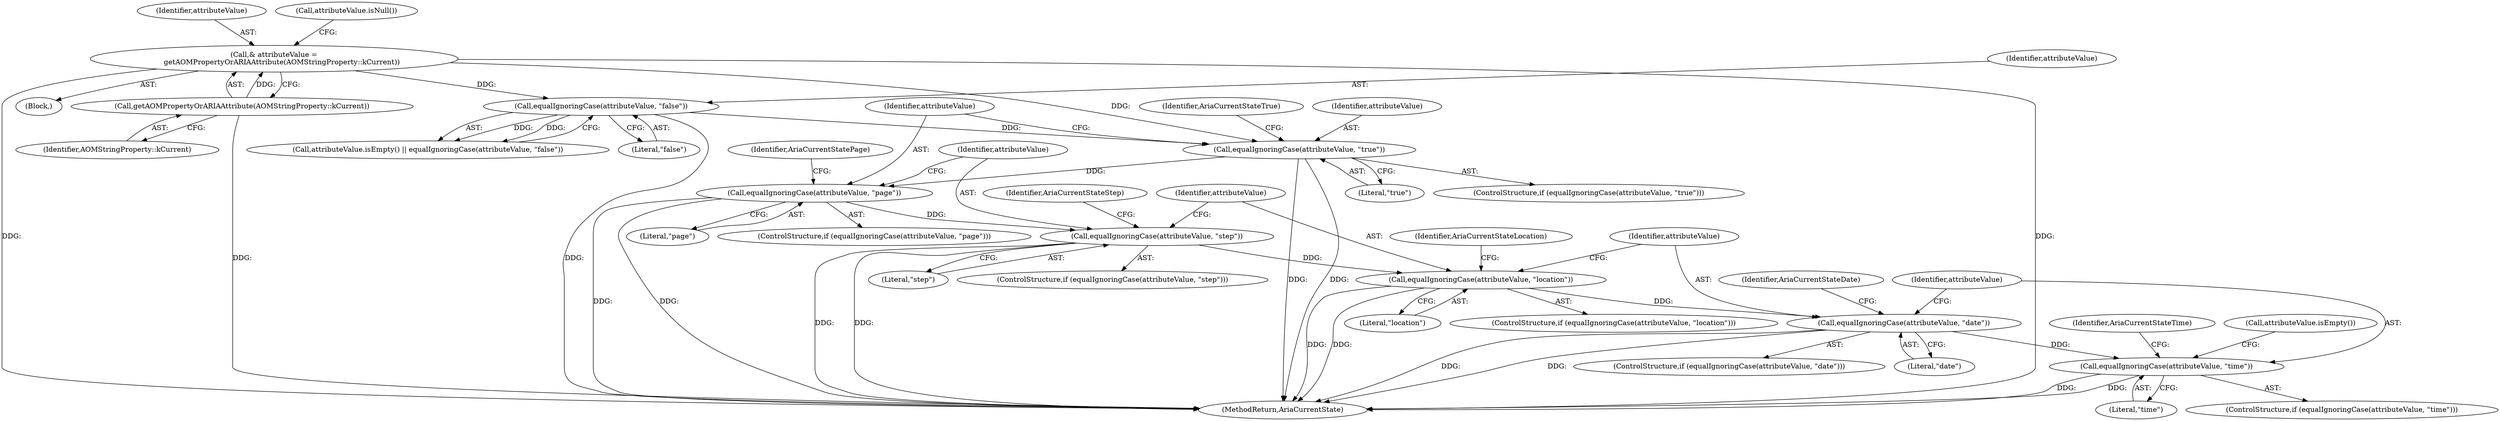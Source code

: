 digraph "1_Chrome_d27468a832d5316884bd02f459cbf493697fd7e1_6@del" {
"1000144" [label="(Call,equalIgnoringCase(attributeValue, \"date\"))"];
"1000138" [label="(Call,equalIgnoringCase(attributeValue, \"location\"))"];
"1000132" [label="(Call,equalIgnoringCase(attributeValue, \"step\"))"];
"1000126" [label="(Call,equalIgnoringCase(attributeValue, \"page\"))"];
"1000120" [label="(Call,equalIgnoringCase(attributeValue, \"true\"))"];
"1000103" [label="(Call,& attributeValue =\n       getAOMPropertyOrARIAAttribute(AOMStringProperty::kCurrent))"];
"1000105" [label="(Call,getAOMPropertyOrARIAAttribute(AOMStringProperty::kCurrent))"];
"1000114" [label="(Call,equalIgnoringCase(attributeValue, \"false\"))"];
"1000150" [label="(Call,equalIgnoringCase(attributeValue, \"time\"))"];
"1000105" [label="(Call,getAOMPropertyOrARIAAttribute(AOMStringProperty::kCurrent))"];
"1000127" [label="(Identifier,attributeValue)"];
"1000126" [label="(Call,equalIgnoringCase(attributeValue, \"page\"))"];
"1000154" [label="(Identifier,AriaCurrentStateTime)"];
"1000103" [label="(Call,& attributeValue =\n       getAOMPropertyOrARIAAttribute(AOMStringProperty::kCurrent))"];
"1000104" [label="(Identifier,attributeValue)"];
"1000145" [label="(Identifier,attributeValue)"];
"1000139" [label="(Identifier,attributeValue)"];
"1000124" [label="(Identifier,AriaCurrentStateTrue)"];
"1000143" [label="(ControlStructure,if (equalIgnoringCase(attributeValue, \"date\")))"];
"1000150" [label="(Call,equalIgnoringCase(attributeValue, \"time\"))"];
"1000136" [label="(Identifier,AriaCurrentStateStep)"];
"1000125" [label="(ControlStructure,if (equalIgnoringCase(attributeValue, \"page\")))"];
"1000157" [label="(Call,attributeValue.isEmpty())"];
"1000133" [label="(Identifier,attributeValue)"];
"1000116" [label="(Literal,\"false\")"];
"1000137" [label="(ControlStructure,if (equalIgnoringCase(attributeValue, \"location\")))"];
"1000115" [label="(Identifier,attributeValue)"];
"1000142" [label="(Identifier,AriaCurrentStateLocation)"];
"1000106" [label="(Identifier,AOMStringProperty::kCurrent)"];
"1000132" [label="(Call,equalIgnoringCase(attributeValue, \"step\"))"];
"1000140" [label="(Literal,\"location\")"];
"1000134" [label="(Literal,\"step\")"];
"1000119" [label="(ControlStructure,if (equalIgnoringCase(attributeValue, \"true\")))"];
"1000108" [label="(Call,attributeValue.isNull())"];
"1000138" [label="(Call,equalIgnoringCase(attributeValue, \"location\"))"];
"1000122" [label="(Literal,\"true\")"];
"1000121" [label="(Identifier,attributeValue)"];
"1000146" [label="(Literal,\"date\")"];
"1000101" [label="(Block,)"];
"1000131" [label="(ControlStructure,if (equalIgnoringCase(attributeValue, \"step\")))"];
"1000120" [label="(Call,equalIgnoringCase(attributeValue, \"true\"))"];
"1000162" [label="(MethodReturn,AriaCurrentState)"];
"1000114" [label="(Call,equalIgnoringCase(attributeValue, \"false\"))"];
"1000148" [label="(Identifier,AriaCurrentStateDate)"];
"1000152" [label="(Literal,\"time\")"];
"1000128" [label="(Literal,\"page\")"];
"1000112" [label="(Call,attributeValue.isEmpty() || equalIgnoringCase(attributeValue, \"false\"))"];
"1000149" [label="(ControlStructure,if (equalIgnoringCase(attributeValue, \"time\")))"];
"1000130" [label="(Identifier,AriaCurrentStatePage)"];
"1000144" [label="(Call,equalIgnoringCase(attributeValue, \"date\"))"];
"1000151" [label="(Identifier,attributeValue)"];
"1000144" -> "1000143"  [label="AST: "];
"1000144" -> "1000146"  [label="CFG: "];
"1000145" -> "1000144"  [label="AST: "];
"1000146" -> "1000144"  [label="AST: "];
"1000148" -> "1000144"  [label="CFG: "];
"1000151" -> "1000144"  [label="CFG: "];
"1000144" -> "1000162"  [label="DDG: "];
"1000144" -> "1000162"  [label="DDG: "];
"1000138" -> "1000144"  [label="DDG: "];
"1000144" -> "1000150"  [label="DDG: "];
"1000138" -> "1000137"  [label="AST: "];
"1000138" -> "1000140"  [label="CFG: "];
"1000139" -> "1000138"  [label="AST: "];
"1000140" -> "1000138"  [label="AST: "];
"1000142" -> "1000138"  [label="CFG: "];
"1000145" -> "1000138"  [label="CFG: "];
"1000138" -> "1000162"  [label="DDG: "];
"1000138" -> "1000162"  [label="DDG: "];
"1000132" -> "1000138"  [label="DDG: "];
"1000132" -> "1000131"  [label="AST: "];
"1000132" -> "1000134"  [label="CFG: "];
"1000133" -> "1000132"  [label="AST: "];
"1000134" -> "1000132"  [label="AST: "];
"1000136" -> "1000132"  [label="CFG: "];
"1000139" -> "1000132"  [label="CFG: "];
"1000132" -> "1000162"  [label="DDG: "];
"1000132" -> "1000162"  [label="DDG: "];
"1000126" -> "1000132"  [label="DDG: "];
"1000126" -> "1000125"  [label="AST: "];
"1000126" -> "1000128"  [label="CFG: "];
"1000127" -> "1000126"  [label="AST: "];
"1000128" -> "1000126"  [label="AST: "];
"1000130" -> "1000126"  [label="CFG: "];
"1000133" -> "1000126"  [label="CFG: "];
"1000126" -> "1000162"  [label="DDG: "];
"1000126" -> "1000162"  [label="DDG: "];
"1000120" -> "1000126"  [label="DDG: "];
"1000120" -> "1000119"  [label="AST: "];
"1000120" -> "1000122"  [label="CFG: "];
"1000121" -> "1000120"  [label="AST: "];
"1000122" -> "1000120"  [label="AST: "];
"1000124" -> "1000120"  [label="CFG: "];
"1000127" -> "1000120"  [label="CFG: "];
"1000120" -> "1000162"  [label="DDG: "];
"1000120" -> "1000162"  [label="DDG: "];
"1000103" -> "1000120"  [label="DDG: "];
"1000114" -> "1000120"  [label="DDG: "];
"1000103" -> "1000101"  [label="AST: "];
"1000103" -> "1000105"  [label="CFG: "];
"1000104" -> "1000103"  [label="AST: "];
"1000105" -> "1000103"  [label="AST: "];
"1000108" -> "1000103"  [label="CFG: "];
"1000103" -> "1000162"  [label="DDG: "];
"1000103" -> "1000162"  [label="DDG: "];
"1000105" -> "1000103"  [label="DDG: "];
"1000103" -> "1000114"  [label="DDG: "];
"1000105" -> "1000106"  [label="CFG: "];
"1000106" -> "1000105"  [label="AST: "];
"1000105" -> "1000162"  [label="DDG: "];
"1000114" -> "1000112"  [label="AST: "];
"1000114" -> "1000116"  [label="CFG: "];
"1000115" -> "1000114"  [label="AST: "];
"1000116" -> "1000114"  [label="AST: "];
"1000112" -> "1000114"  [label="CFG: "];
"1000114" -> "1000162"  [label="DDG: "];
"1000114" -> "1000112"  [label="DDG: "];
"1000114" -> "1000112"  [label="DDG: "];
"1000150" -> "1000149"  [label="AST: "];
"1000150" -> "1000152"  [label="CFG: "];
"1000151" -> "1000150"  [label="AST: "];
"1000152" -> "1000150"  [label="AST: "];
"1000154" -> "1000150"  [label="CFG: "];
"1000157" -> "1000150"  [label="CFG: "];
"1000150" -> "1000162"  [label="DDG: "];
"1000150" -> "1000162"  [label="DDG: "];
}
